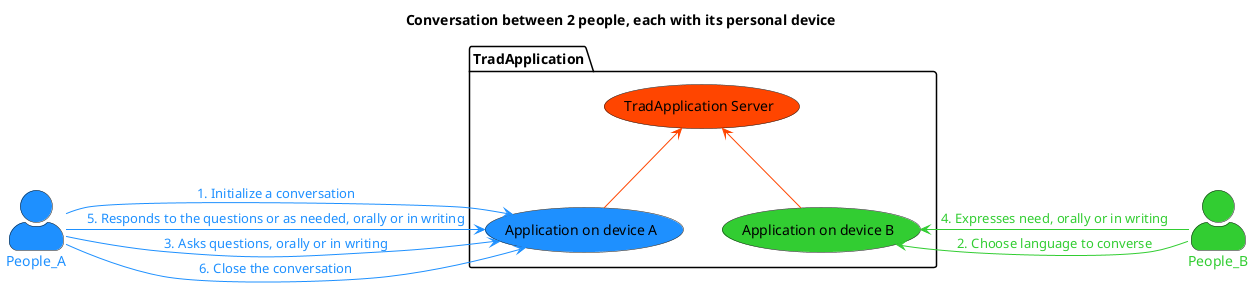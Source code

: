 @startuml
title "Conversation between 2 people, each with its personal device"
skinparam actorStyle awesome

actor People_A as p_A #DodgerBlue;text:DodgerBlue
actor People_B as p_B #LimeGreen;text:LimeGreen

package TradApplication {
  usecase "Application on device A" as device_A #DodgerBlue
  usecase "Application on device B" as device_B #LimeGreen
  usecase "TradApplication Server" as server #OrangeRed
}

device_A -up-> server #OrangeRed
device_B -up-> server #OrangeRed

p_A -right-> device_A #DodgerBlue;text:DodgerBlue : 1. Initialize a conversation
p_A -right-> device_A #DodgerBlue;text:DodgerBlue : 3. Asks questions, orally or in writing
p_A -right-> device_A #DodgerBlue;text:DodgerBlue : 5. Responds to the questions or as needed, orally or in writing
p_A -right-> device_A #DodgerBlue;text:DodgerBlue : 6. Close the conversation

p_B -left-> device_B #LimeGreen;text:LimeGreen : 2. Choose language to converse
p_B -left-> device_B #LimeGreen;text:LimeGreen : 4. Expresses need, orally or in writing

@enduml

